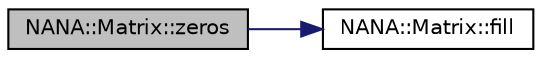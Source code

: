 digraph "NANA::Matrix::zeros"
{
 // LATEX_PDF_SIZE
  edge [fontname="Helvetica",fontsize="10",labelfontname="Helvetica",labelfontsize="10"];
  node [fontname="Helvetica",fontsize="10",shape=record];
  rankdir="LR";
  Node1 [label="NANA::Matrix::zeros",height=0.2,width=0.4,color="black", fillcolor="grey75", style="filled", fontcolor="black",tooltip="生成全0矩阵"];
  Node1 -> Node2 [color="midnightblue",fontsize="10",style="solid",fontname="Helvetica"];
  Node2 [label="NANA::Matrix::fill",height=0.2,width=0.4,color="black", fillcolor="white", style="filled",URL="$class_n_a_n_a_1_1_matrix.html#aeac2a4af02d821da6f1890f4073eac51",tooltip="用value填充Matrix的全部内容"];
}
